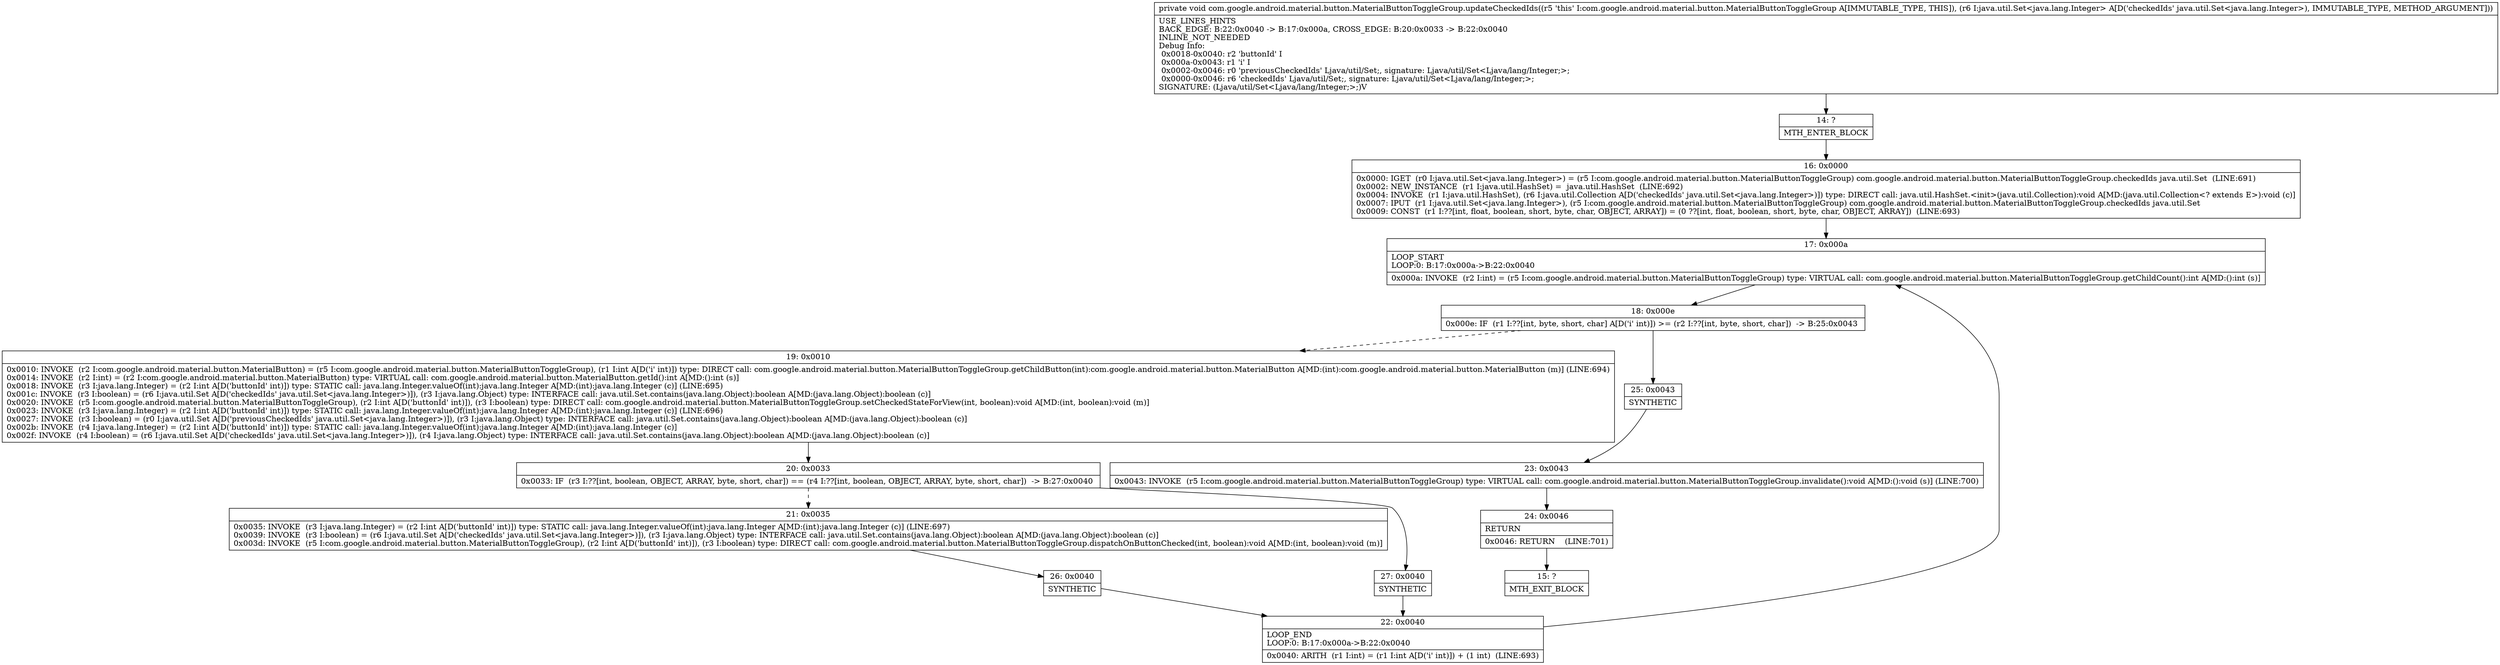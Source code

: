 digraph "CFG forcom.google.android.material.button.MaterialButtonToggleGroup.updateCheckedIds(Ljava\/util\/Set;)V" {
Node_14 [shape=record,label="{14\:\ ?|MTH_ENTER_BLOCK\l}"];
Node_16 [shape=record,label="{16\:\ 0x0000|0x0000: IGET  (r0 I:java.util.Set\<java.lang.Integer\>) = (r5 I:com.google.android.material.button.MaterialButtonToggleGroup) com.google.android.material.button.MaterialButtonToggleGroup.checkedIds java.util.Set  (LINE:691)\l0x0002: NEW_INSTANCE  (r1 I:java.util.HashSet) =  java.util.HashSet  (LINE:692)\l0x0004: INVOKE  (r1 I:java.util.HashSet), (r6 I:java.util.Collection A[D('checkedIds' java.util.Set\<java.lang.Integer\>)]) type: DIRECT call: java.util.HashSet.\<init\>(java.util.Collection):void A[MD:(java.util.Collection\<? extends E\>):void (c)]\l0x0007: IPUT  (r1 I:java.util.Set\<java.lang.Integer\>), (r5 I:com.google.android.material.button.MaterialButtonToggleGroup) com.google.android.material.button.MaterialButtonToggleGroup.checkedIds java.util.Set \l0x0009: CONST  (r1 I:??[int, float, boolean, short, byte, char, OBJECT, ARRAY]) = (0 ??[int, float, boolean, short, byte, char, OBJECT, ARRAY])  (LINE:693)\l}"];
Node_17 [shape=record,label="{17\:\ 0x000a|LOOP_START\lLOOP:0: B:17:0x000a\-\>B:22:0x0040\l|0x000a: INVOKE  (r2 I:int) = (r5 I:com.google.android.material.button.MaterialButtonToggleGroup) type: VIRTUAL call: com.google.android.material.button.MaterialButtonToggleGroup.getChildCount():int A[MD:():int (s)]\l}"];
Node_18 [shape=record,label="{18\:\ 0x000e|0x000e: IF  (r1 I:??[int, byte, short, char] A[D('i' int)]) \>= (r2 I:??[int, byte, short, char])  \-\> B:25:0x0043 \l}"];
Node_19 [shape=record,label="{19\:\ 0x0010|0x0010: INVOKE  (r2 I:com.google.android.material.button.MaterialButton) = (r5 I:com.google.android.material.button.MaterialButtonToggleGroup), (r1 I:int A[D('i' int)]) type: DIRECT call: com.google.android.material.button.MaterialButtonToggleGroup.getChildButton(int):com.google.android.material.button.MaterialButton A[MD:(int):com.google.android.material.button.MaterialButton (m)] (LINE:694)\l0x0014: INVOKE  (r2 I:int) = (r2 I:com.google.android.material.button.MaterialButton) type: VIRTUAL call: com.google.android.material.button.MaterialButton.getId():int A[MD:():int (s)]\l0x0018: INVOKE  (r3 I:java.lang.Integer) = (r2 I:int A[D('buttonId' int)]) type: STATIC call: java.lang.Integer.valueOf(int):java.lang.Integer A[MD:(int):java.lang.Integer (c)] (LINE:695)\l0x001c: INVOKE  (r3 I:boolean) = (r6 I:java.util.Set A[D('checkedIds' java.util.Set\<java.lang.Integer\>)]), (r3 I:java.lang.Object) type: INTERFACE call: java.util.Set.contains(java.lang.Object):boolean A[MD:(java.lang.Object):boolean (c)]\l0x0020: INVOKE  (r5 I:com.google.android.material.button.MaterialButtonToggleGroup), (r2 I:int A[D('buttonId' int)]), (r3 I:boolean) type: DIRECT call: com.google.android.material.button.MaterialButtonToggleGroup.setCheckedStateForView(int, boolean):void A[MD:(int, boolean):void (m)]\l0x0023: INVOKE  (r3 I:java.lang.Integer) = (r2 I:int A[D('buttonId' int)]) type: STATIC call: java.lang.Integer.valueOf(int):java.lang.Integer A[MD:(int):java.lang.Integer (c)] (LINE:696)\l0x0027: INVOKE  (r3 I:boolean) = (r0 I:java.util.Set A[D('previousCheckedIds' java.util.Set\<java.lang.Integer\>)]), (r3 I:java.lang.Object) type: INTERFACE call: java.util.Set.contains(java.lang.Object):boolean A[MD:(java.lang.Object):boolean (c)]\l0x002b: INVOKE  (r4 I:java.lang.Integer) = (r2 I:int A[D('buttonId' int)]) type: STATIC call: java.lang.Integer.valueOf(int):java.lang.Integer A[MD:(int):java.lang.Integer (c)]\l0x002f: INVOKE  (r4 I:boolean) = (r6 I:java.util.Set A[D('checkedIds' java.util.Set\<java.lang.Integer\>)]), (r4 I:java.lang.Object) type: INTERFACE call: java.util.Set.contains(java.lang.Object):boolean A[MD:(java.lang.Object):boolean (c)]\l}"];
Node_20 [shape=record,label="{20\:\ 0x0033|0x0033: IF  (r3 I:??[int, boolean, OBJECT, ARRAY, byte, short, char]) == (r4 I:??[int, boolean, OBJECT, ARRAY, byte, short, char])  \-\> B:27:0x0040 \l}"];
Node_21 [shape=record,label="{21\:\ 0x0035|0x0035: INVOKE  (r3 I:java.lang.Integer) = (r2 I:int A[D('buttonId' int)]) type: STATIC call: java.lang.Integer.valueOf(int):java.lang.Integer A[MD:(int):java.lang.Integer (c)] (LINE:697)\l0x0039: INVOKE  (r3 I:boolean) = (r6 I:java.util.Set A[D('checkedIds' java.util.Set\<java.lang.Integer\>)]), (r3 I:java.lang.Object) type: INTERFACE call: java.util.Set.contains(java.lang.Object):boolean A[MD:(java.lang.Object):boolean (c)]\l0x003d: INVOKE  (r5 I:com.google.android.material.button.MaterialButtonToggleGroup), (r2 I:int A[D('buttonId' int)]), (r3 I:boolean) type: DIRECT call: com.google.android.material.button.MaterialButtonToggleGroup.dispatchOnButtonChecked(int, boolean):void A[MD:(int, boolean):void (m)]\l}"];
Node_26 [shape=record,label="{26\:\ 0x0040|SYNTHETIC\l}"];
Node_22 [shape=record,label="{22\:\ 0x0040|LOOP_END\lLOOP:0: B:17:0x000a\-\>B:22:0x0040\l|0x0040: ARITH  (r1 I:int) = (r1 I:int A[D('i' int)]) + (1 int)  (LINE:693)\l}"];
Node_27 [shape=record,label="{27\:\ 0x0040|SYNTHETIC\l}"];
Node_25 [shape=record,label="{25\:\ 0x0043|SYNTHETIC\l}"];
Node_23 [shape=record,label="{23\:\ 0x0043|0x0043: INVOKE  (r5 I:com.google.android.material.button.MaterialButtonToggleGroup) type: VIRTUAL call: com.google.android.material.button.MaterialButtonToggleGroup.invalidate():void A[MD:():void (s)] (LINE:700)\l}"];
Node_24 [shape=record,label="{24\:\ 0x0046|RETURN\l|0x0046: RETURN    (LINE:701)\l}"];
Node_15 [shape=record,label="{15\:\ ?|MTH_EXIT_BLOCK\l}"];
MethodNode[shape=record,label="{private void com.google.android.material.button.MaterialButtonToggleGroup.updateCheckedIds((r5 'this' I:com.google.android.material.button.MaterialButtonToggleGroup A[IMMUTABLE_TYPE, THIS]), (r6 I:java.util.Set\<java.lang.Integer\> A[D('checkedIds' java.util.Set\<java.lang.Integer\>), IMMUTABLE_TYPE, METHOD_ARGUMENT]))  | USE_LINES_HINTS\lBACK_EDGE: B:22:0x0040 \-\> B:17:0x000a, CROSS_EDGE: B:20:0x0033 \-\> B:22:0x0040\lINLINE_NOT_NEEDED\lDebug Info:\l  0x0018\-0x0040: r2 'buttonId' I\l  0x000a\-0x0043: r1 'i' I\l  0x0002\-0x0046: r0 'previousCheckedIds' Ljava\/util\/Set;, signature: Ljava\/util\/Set\<Ljava\/lang\/Integer;\>;\l  0x0000\-0x0046: r6 'checkedIds' Ljava\/util\/Set;, signature: Ljava\/util\/Set\<Ljava\/lang\/Integer;\>;\lSIGNATURE: (Ljava\/util\/Set\<Ljava\/lang\/Integer;\>;)V\l}"];
MethodNode -> Node_14;Node_14 -> Node_16;
Node_16 -> Node_17;
Node_17 -> Node_18;
Node_18 -> Node_19[style=dashed];
Node_18 -> Node_25;
Node_19 -> Node_20;
Node_20 -> Node_21[style=dashed];
Node_20 -> Node_27;
Node_21 -> Node_26;
Node_26 -> Node_22;
Node_22 -> Node_17;
Node_27 -> Node_22;
Node_25 -> Node_23;
Node_23 -> Node_24;
Node_24 -> Node_15;
}


